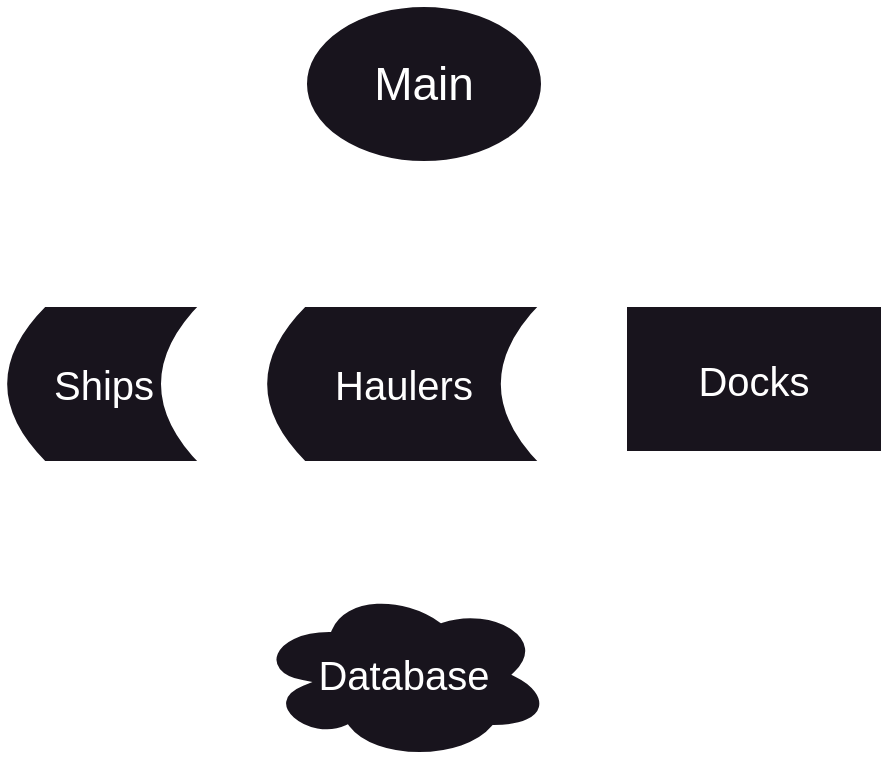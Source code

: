 <mxfile>
    <diagram id="lEdQesS2KJPzUOmDjQVX" name="Page-1">
        <mxGraphModel dx="320" dy="515" grid="1" gridSize="10" guides="1" tooltips="1" connect="1" arrows="1" fold="1" page="1" pageScale="1" pageWidth="850" pageHeight="1100" math="0" shadow="0">
            <root>
                <mxCell id="0"/>
                <mxCell id="1" parent="0"/>
                <mxCell id="11" style="edgeStyle=none;html=1;exitX=0;exitY=1;exitDx=0;exitDy=0;entryX=0.5;entryY=0;entryDx=0;entryDy=0;fontSize=20;fontColor=#FFFFFF;strokeColor=#FFFFFF;strokeWidth=3;" parent="1" source="2" target="6" edge="1">
                    <mxGeometry relative="1" as="geometry"/>
                </mxCell>
                <mxCell id="12" style="edgeStyle=none;html=1;exitX=0.5;exitY=1;exitDx=0;exitDy=0;fontSize=20;fontColor=#FFFFFF;strokeColor=#FFFFFF;strokeWidth=3;" parent="1" source="2" target="9" edge="1">
                    <mxGeometry relative="1" as="geometry"/>
                </mxCell>
                <mxCell id="13" style="edgeStyle=none;html=1;exitX=1;exitY=1;exitDx=0;exitDy=0;entryX=0.5;entryY=0;entryDx=0;entryDy=0;fontSize=20;fontColor=#FFFFFF;strokeColor=#FFFFFF;strokeWidth=3;" parent="1" source="2" target="10" edge="1">
                    <mxGeometry relative="1" as="geometry"/>
                </mxCell>
                <mxCell id="2" value="&lt;font style=&quot;font-size: 23px;&quot;&gt;Main&lt;/font&gt;" style="ellipse;whiteSpace=wrap;html=1;strokeWidth=3;fillColor=#18141D;strokeColor=#FFFFFF;fontColor=#FFFFFF;" parent="1" vertex="1">
                    <mxGeometry x="190" y="50" width="120" height="80" as="geometry"/>
                </mxCell>
                <mxCell id="15" style="edgeStyle=none;html=1;exitX=0.75;exitY=1;exitDx=0;exitDy=0;entryX=0.25;entryY=0.25;entryDx=0;entryDy=0;entryPerimeter=0;fontSize=20;strokeWidth=3;strokeColor=#FFFFFF;" parent="1" source="6" target="14" edge="1">
                    <mxGeometry relative="1" as="geometry"/>
                </mxCell>
                <mxCell id="6" value="&lt;font style=&quot;font-size: 20px;&quot;&gt;Ships&lt;/font&gt;" style="shape=dataStorage;whiteSpace=wrap;html=1;fixedSize=1;strokeColor=#FFFFFF;strokeWidth=3;fontSize=23;fontColor=#FFFFFF;fillColor=#18141D;" parent="1" vertex="1">
                    <mxGeometry x="40" y="200" width="100" height="80" as="geometry"/>
                </mxCell>
                <mxCell id="16" style="edgeStyle=none;html=1;exitX=0.5;exitY=1;exitDx=0;exitDy=0;entryX=0.4;entryY=0.1;entryDx=0;entryDy=0;entryPerimeter=0;fontSize=20;strokeWidth=3;strokeColor=#FFFFFF;" parent="1" source="9" target="14" edge="1">
                    <mxGeometry relative="1" as="geometry"/>
                </mxCell>
                <mxCell id="9" value="Haulers" style="shape=dataStorage;whiteSpace=wrap;html=1;fixedSize=1;strokeColor=#FFFFFF;strokeWidth=3;fontSize=20;fontColor=#FFFFFF;fillColor=#18141D;" parent="1" vertex="1">
                    <mxGeometry x="170" y="200" width="140" height="80" as="geometry"/>
                </mxCell>
                <mxCell id="17" style="edgeStyle=none;html=1;exitX=0.5;exitY=1;exitDx=0;exitDy=0;entryX=0.625;entryY=0.2;entryDx=0;entryDy=0;entryPerimeter=0;fontSize=20;strokeWidth=3;strokeColor=#FFFFFF;" parent="1" source="10" target="14" edge="1">
                    <mxGeometry relative="1" as="geometry"/>
                </mxCell>
                <mxCell id="10" value="Docks" style="rounded=0;whiteSpace=wrap;html=1;strokeColor=#FFFFFF;strokeWidth=3;fontSize=20;fontColor=#FFFFFF;fillColor=#18141D;" parent="1" vertex="1">
                    <mxGeometry x="350" y="200" width="130" height="75" as="geometry"/>
                </mxCell>
                <mxCell id="14" value="&lt;font color=&quot;#ffffff&quot; style=&quot;font-size: 20px;&quot;&gt;Database&lt;/font&gt;" style="ellipse;shape=cloud;whiteSpace=wrap;html=1;fillColor=#18141D;strokeColor=#FFFFFF;strokeWidth=3;" parent="1" vertex="1">
                    <mxGeometry x="165" y="340" width="150" height="90" as="geometry"/>
                </mxCell>
            </root>
        </mxGraphModel>
    </diagram>
</mxfile>